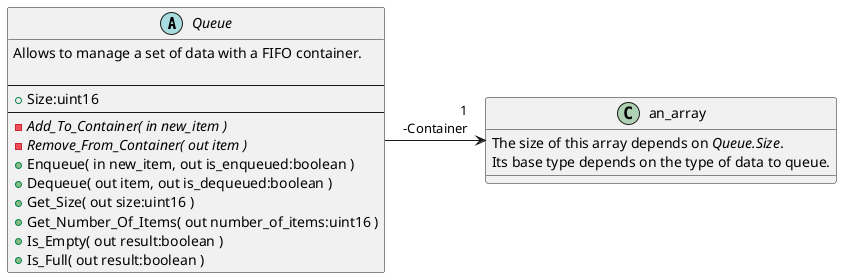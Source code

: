 @startuml

abstract class Queue
{
  Allows to manage a set of data with a FIFO container.
  
  --
  + Size:uint16
  --
  - {abstract} Add_To_Container( in new_item )
  - {abstract} Remove_From_Container( out item )
  + Enqueue( in new_item, out is_enqueued:boolean )
  + Dequeue( out item, out is_dequeued:boolean )
  + Get_Size( out size:uint16 )
  + Get_Number_Of_Items( out number_of_items:uint16 )
  + Is_Empty( out result:boolean )
  + Is_Full( out result:boolean )
}

class an_array
{
  The size of this array depends on //Queue.Size//.
  Its base type depends on the type of data to queue.
}

Queue -> an_array :  1\r-Container

@enduml